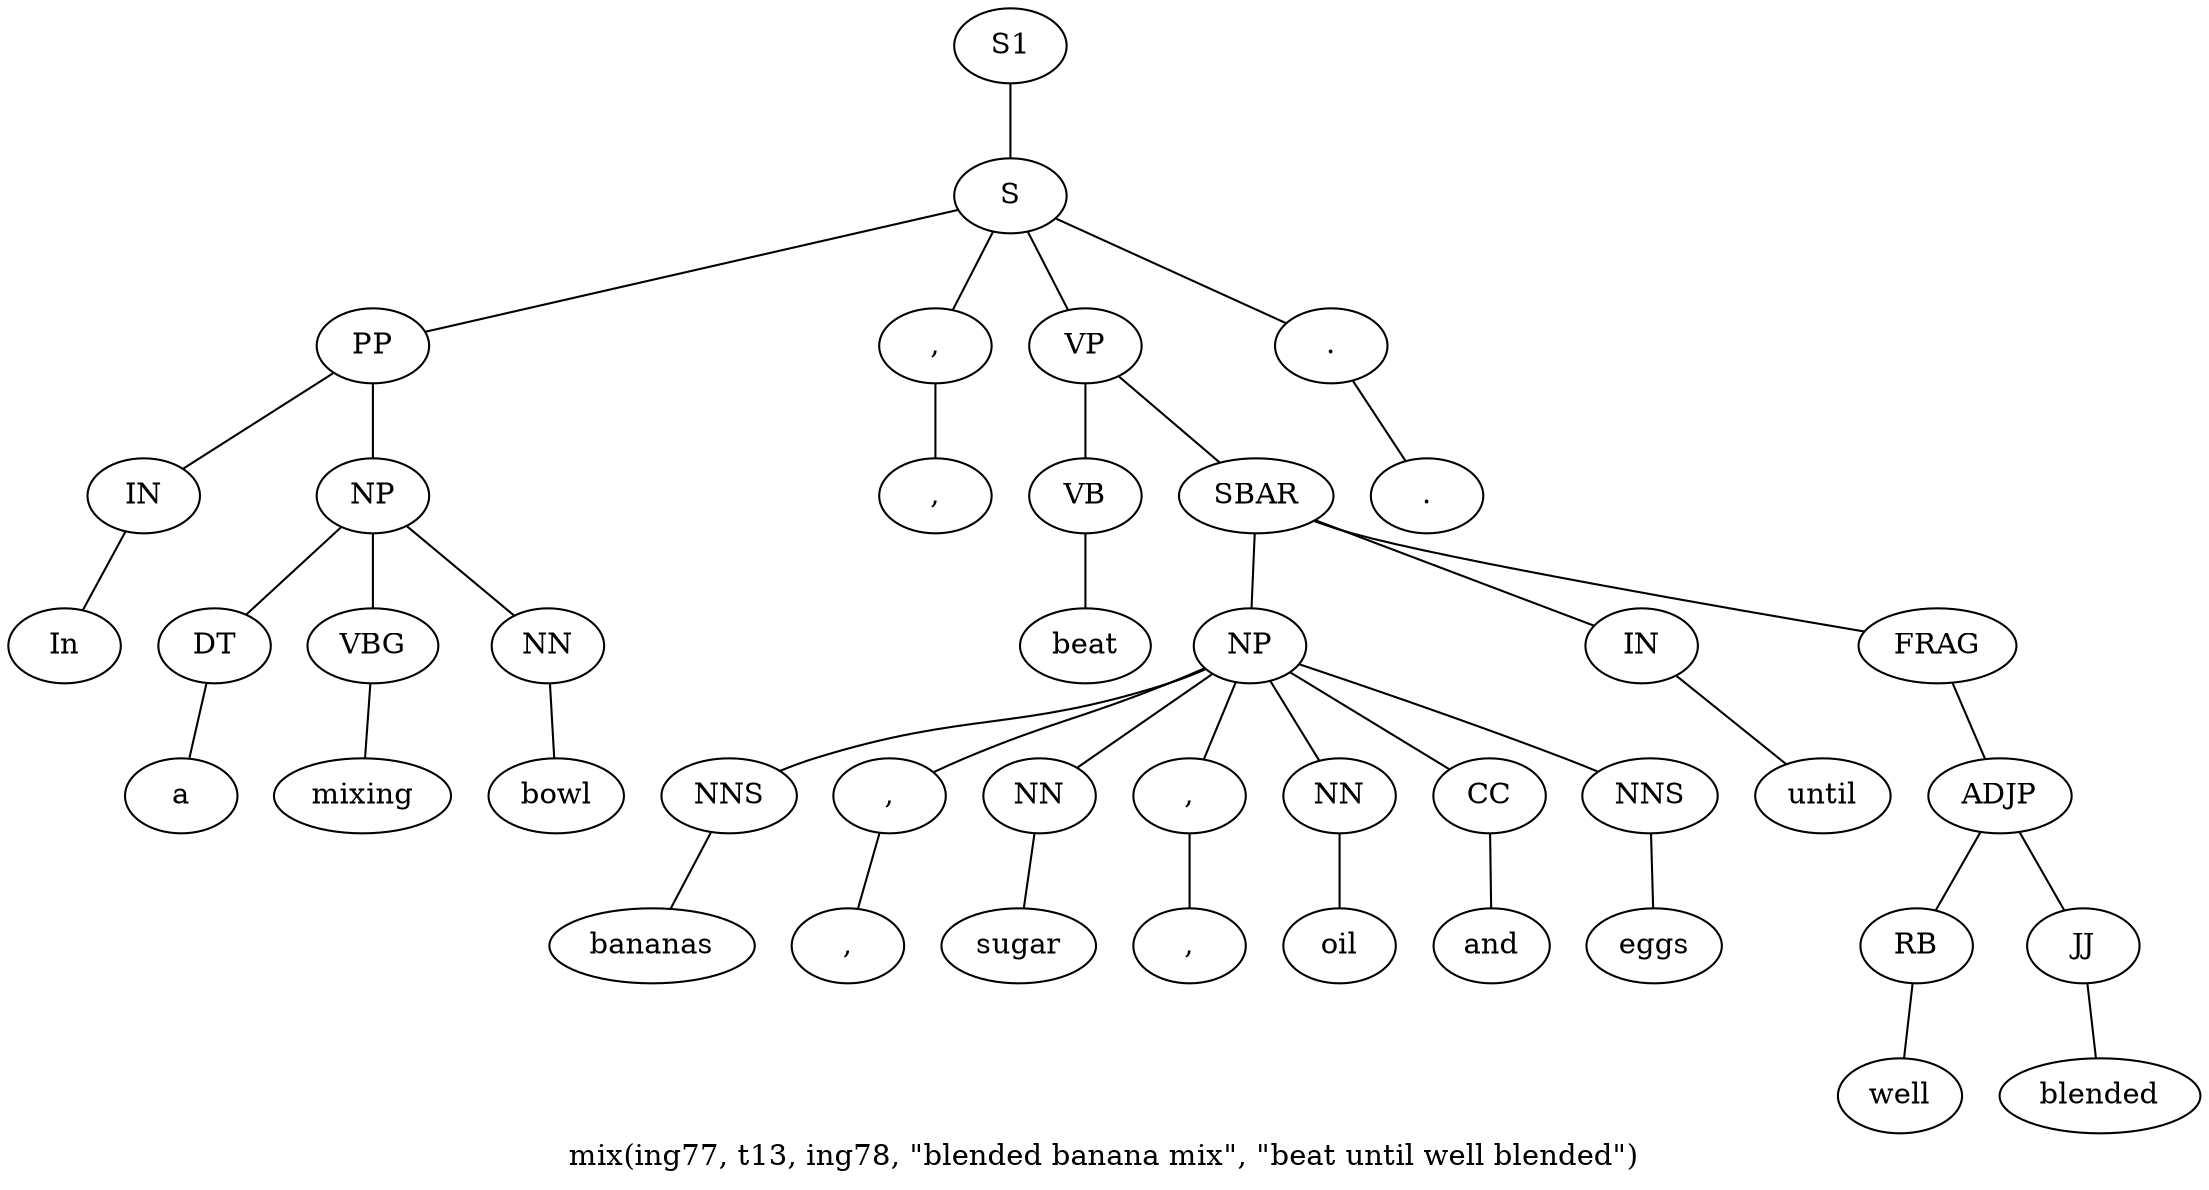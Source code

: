 graph SyntaxGraph {
	label = "mix(ing77, t13, ing78, \"blended banana mix\", \"beat until well blended\")";
	Node0 [label="S1"];
	Node1 [label="S"];
	Node2 [label="PP"];
	Node3 [label="IN"];
	Node4 [label="In"];
	Node5 [label="NP"];
	Node6 [label="DT"];
	Node7 [label="a"];
	Node8 [label="VBG"];
	Node9 [label="mixing"];
	Node10 [label="NN"];
	Node11 [label="bowl"];
	Node12 [label=","];
	Node13 [label=","];
	Node14 [label="VP"];
	Node15 [label="VB"];
	Node16 [label="beat"];
	Node17 [label="SBAR"];
	Node18 [label="NP"];
	Node19 [label="NNS"];
	Node20 [label="bananas"];
	Node21 [label=","];
	Node22 [label=","];
	Node23 [label="NN"];
	Node24 [label="sugar"];
	Node25 [label=","];
	Node26 [label=","];
	Node27 [label="NN"];
	Node28 [label="oil"];
	Node29 [label="CC"];
	Node30 [label="and"];
	Node31 [label="NNS"];
	Node32 [label="eggs"];
	Node33 [label="IN"];
	Node34 [label="until"];
	Node35 [label="FRAG"];
	Node36 [label="ADJP"];
	Node37 [label="RB"];
	Node38 [label="well"];
	Node39 [label="JJ"];
	Node40 [label="blended"];
	Node41 [label="."];
	Node42 [label="."];

	Node0 -- Node1;
	Node1 -- Node2;
	Node1 -- Node12;
	Node1 -- Node14;
	Node1 -- Node41;
	Node2 -- Node3;
	Node2 -- Node5;
	Node3 -- Node4;
	Node5 -- Node6;
	Node5 -- Node8;
	Node5 -- Node10;
	Node6 -- Node7;
	Node8 -- Node9;
	Node10 -- Node11;
	Node12 -- Node13;
	Node14 -- Node15;
	Node14 -- Node17;
	Node15 -- Node16;
	Node17 -- Node18;
	Node17 -- Node33;
	Node17 -- Node35;
	Node18 -- Node19;
	Node18 -- Node21;
	Node18 -- Node23;
	Node18 -- Node25;
	Node18 -- Node27;
	Node18 -- Node29;
	Node18 -- Node31;
	Node19 -- Node20;
	Node21 -- Node22;
	Node23 -- Node24;
	Node25 -- Node26;
	Node27 -- Node28;
	Node29 -- Node30;
	Node31 -- Node32;
	Node33 -- Node34;
	Node35 -- Node36;
	Node36 -- Node37;
	Node36 -- Node39;
	Node37 -- Node38;
	Node39 -- Node40;
	Node41 -- Node42;
}
